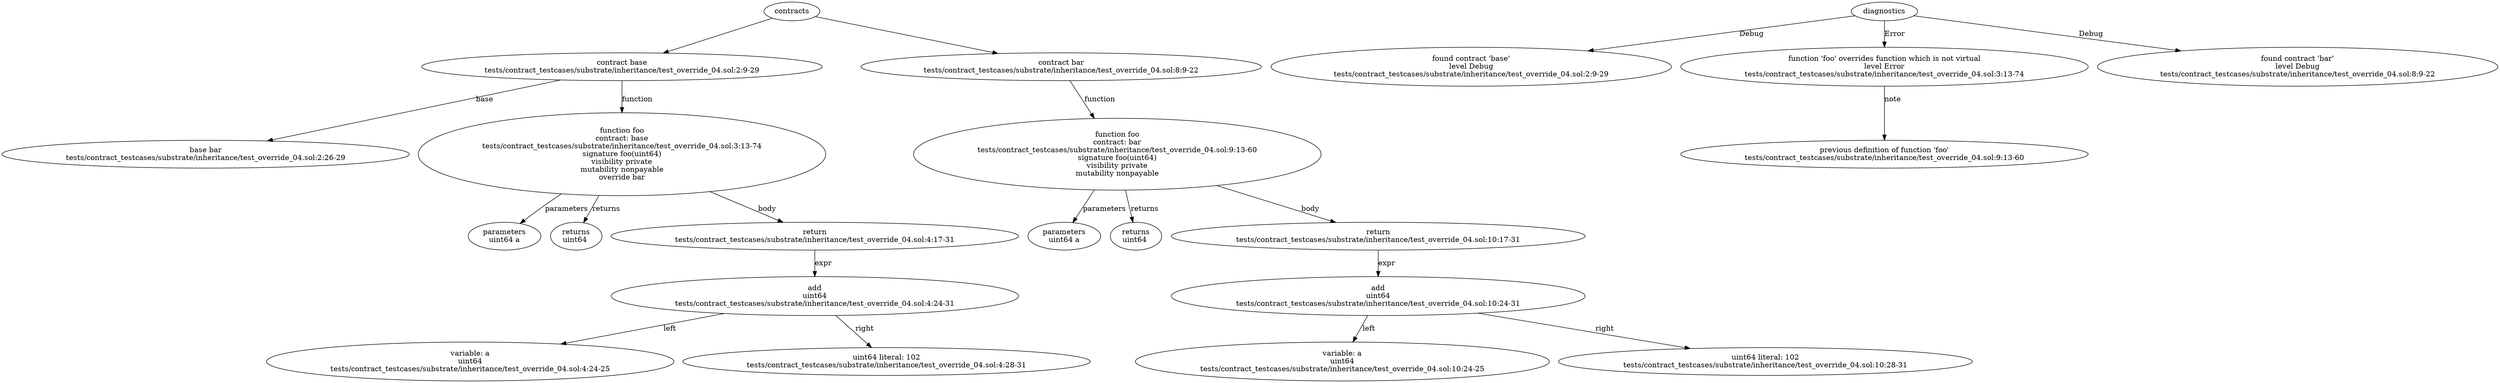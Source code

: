 strict digraph "tests/contract_testcases/substrate/inheritance/test_override_04.sol" {
	contract [label="contract base\ntests/contract_testcases/substrate/inheritance/test_override_04.sol:2:9-29"]
	base [label="base bar\ntests/contract_testcases/substrate/inheritance/test_override_04.sol:2:26-29"]
	foo [label="function foo\ncontract: base\ntests/contract_testcases/substrate/inheritance/test_override_04.sol:3:13-74\nsignature foo(uint64)\nvisibility private\nmutability nonpayable\noverride bar"]
	parameters [label="parameters\nuint64 a"]
	returns [label="returns\nuint64 "]
	return [label="return\ntests/contract_testcases/substrate/inheritance/test_override_04.sol:4:17-31"]
	add [label="add\nuint64\ntests/contract_testcases/substrate/inheritance/test_override_04.sol:4:24-31"]
	variable [label="variable: a\nuint64\ntests/contract_testcases/substrate/inheritance/test_override_04.sol:4:24-25"]
	number_literal [label="uint64 literal: 102\ntests/contract_testcases/substrate/inheritance/test_override_04.sol:4:28-31"]
	contract_10 [label="contract bar\ntests/contract_testcases/substrate/inheritance/test_override_04.sol:8:9-22"]
	foo_11 [label="function foo\ncontract: bar\ntests/contract_testcases/substrate/inheritance/test_override_04.sol:9:13-60\nsignature foo(uint64)\nvisibility private\nmutability nonpayable"]
	parameters_12 [label="parameters\nuint64 a"]
	returns_13 [label="returns\nuint64 "]
	return_14 [label="return\ntests/contract_testcases/substrate/inheritance/test_override_04.sol:10:17-31"]
	add_15 [label="add\nuint64\ntests/contract_testcases/substrate/inheritance/test_override_04.sol:10:24-31"]
	variable_16 [label="variable: a\nuint64\ntests/contract_testcases/substrate/inheritance/test_override_04.sol:10:24-25"]
	number_literal_17 [label="uint64 literal: 102\ntests/contract_testcases/substrate/inheritance/test_override_04.sol:10:28-31"]
	diagnostic [label="found contract 'base'\nlevel Debug\ntests/contract_testcases/substrate/inheritance/test_override_04.sol:2:9-29"]
	diagnostic_20 [label="function 'foo' overrides function which is not virtual\nlevel Error\ntests/contract_testcases/substrate/inheritance/test_override_04.sol:3:13-74"]
	note [label="previous definition of function 'foo'\ntests/contract_testcases/substrate/inheritance/test_override_04.sol:9:13-60"]
	diagnostic_22 [label="found contract 'bar'\nlevel Debug\ntests/contract_testcases/substrate/inheritance/test_override_04.sol:8:9-22"]
	contracts -> contract
	contract -> base [label="base"]
	contract -> foo [label="function"]
	foo -> parameters [label="parameters"]
	foo -> returns [label="returns"]
	foo -> return [label="body"]
	return -> add [label="expr"]
	add -> variable [label="left"]
	add -> number_literal [label="right"]
	contracts -> contract_10
	contract_10 -> foo_11 [label="function"]
	foo_11 -> parameters_12 [label="parameters"]
	foo_11 -> returns_13 [label="returns"]
	foo_11 -> return_14 [label="body"]
	return_14 -> add_15 [label="expr"]
	add_15 -> variable_16 [label="left"]
	add_15 -> number_literal_17 [label="right"]
	diagnostics -> diagnostic [label="Debug"]
	diagnostics -> diagnostic_20 [label="Error"]
	diagnostic_20 -> note [label="note"]
	diagnostics -> diagnostic_22 [label="Debug"]
}
